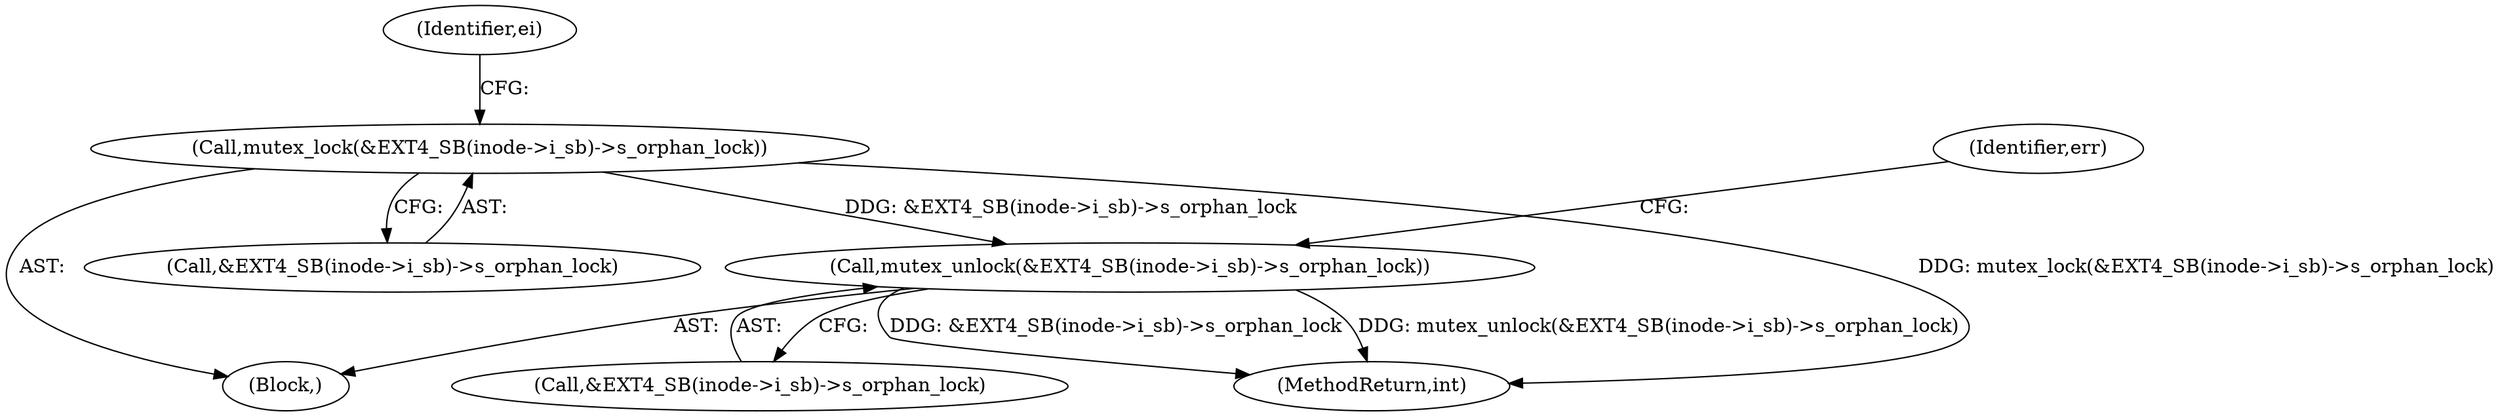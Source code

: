 digraph "0_linux_0e9a9a1ad619e7e987815d20262d36a2f95717ca@API" {
"1000290" [label="(Call,mutex_unlock(&EXT4_SB(inode->i_sb)->s_orphan_lock))"];
"1000138" [label="(Call,mutex_lock(&EXT4_SB(inode->i_sb)->s_orphan_lock))"];
"1000291" [label="(Call,&EXT4_SB(inode->i_sb)->s_orphan_lock)"];
"1000150" [label="(Identifier,ei)"];
"1000299" [label="(Identifier,err)"];
"1000290" [label="(Call,mutex_unlock(&EXT4_SB(inode->i_sb)->s_orphan_lock))"];
"1000306" [label="(MethodReturn,int)"];
"1000138" [label="(Call,mutex_lock(&EXT4_SB(inode->i_sb)->s_orphan_lock))"];
"1000139" [label="(Call,&EXT4_SB(inode->i_sb)->s_orphan_lock)"];
"1000104" [label="(Block,)"];
"1000290" -> "1000104"  [label="AST: "];
"1000290" -> "1000291"  [label="CFG: "];
"1000291" -> "1000290"  [label="AST: "];
"1000299" -> "1000290"  [label="CFG: "];
"1000290" -> "1000306"  [label="DDG: &EXT4_SB(inode->i_sb)->s_orphan_lock"];
"1000290" -> "1000306"  [label="DDG: mutex_unlock(&EXT4_SB(inode->i_sb)->s_orphan_lock)"];
"1000138" -> "1000290"  [label="DDG: &EXT4_SB(inode->i_sb)->s_orphan_lock"];
"1000138" -> "1000104"  [label="AST: "];
"1000138" -> "1000139"  [label="CFG: "];
"1000139" -> "1000138"  [label="AST: "];
"1000150" -> "1000138"  [label="CFG: "];
"1000138" -> "1000306"  [label="DDG: mutex_lock(&EXT4_SB(inode->i_sb)->s_orphan_lock)"];
}
